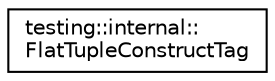 digraph "Graphical Class Hierarchy"
{
 // INTERACTIVE_SVG=YES
 // LATEX_PDF_SIZE
  edge [fontname="Helvetica",fontsize="10",labelfontname="Helvetica",labelfontsize="10"];
  node [fontname="Helvetica",fontsize="10",shape=record];
  rankdir="LR";
  Node0 [label="testing::internal::\lFlatTupleConstructTag",height=0.2,width=0.4,color="black", fillcolor="white", style="filled",URL="$d0/dac/structtesting_1_1internal_1_1_flat_tuple_construct_tag.html",tooltip=" "];
}
